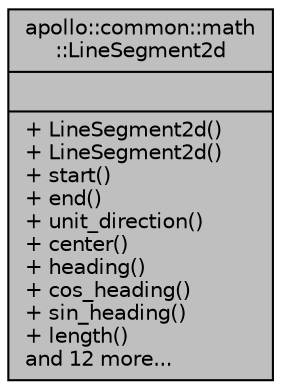 digraph "apollo::common::math::LineSegment2d"
{
  edge [fontname="Helvetica",fontsize="10",labelfontname="Helvetica",labelfontsize="10"];
  node [fontname="Helvetica",fontsize="10",shape=record];
  Node1 [label="{apollo::common::math\l::LineSegment2d\n||+ LineSegment2d()\l+ LineSegment2d()\l+ start()\l+ end()\l+ unit_direction()\l+ center()\l+ heading()\l+ cos_heading()\l+ sin_heading()\l+ length()\land 12 more...\l}",height=0.2,width=0.4,color="black", fillcolor="grey75", style="filled" fontcolor="black"];
}
